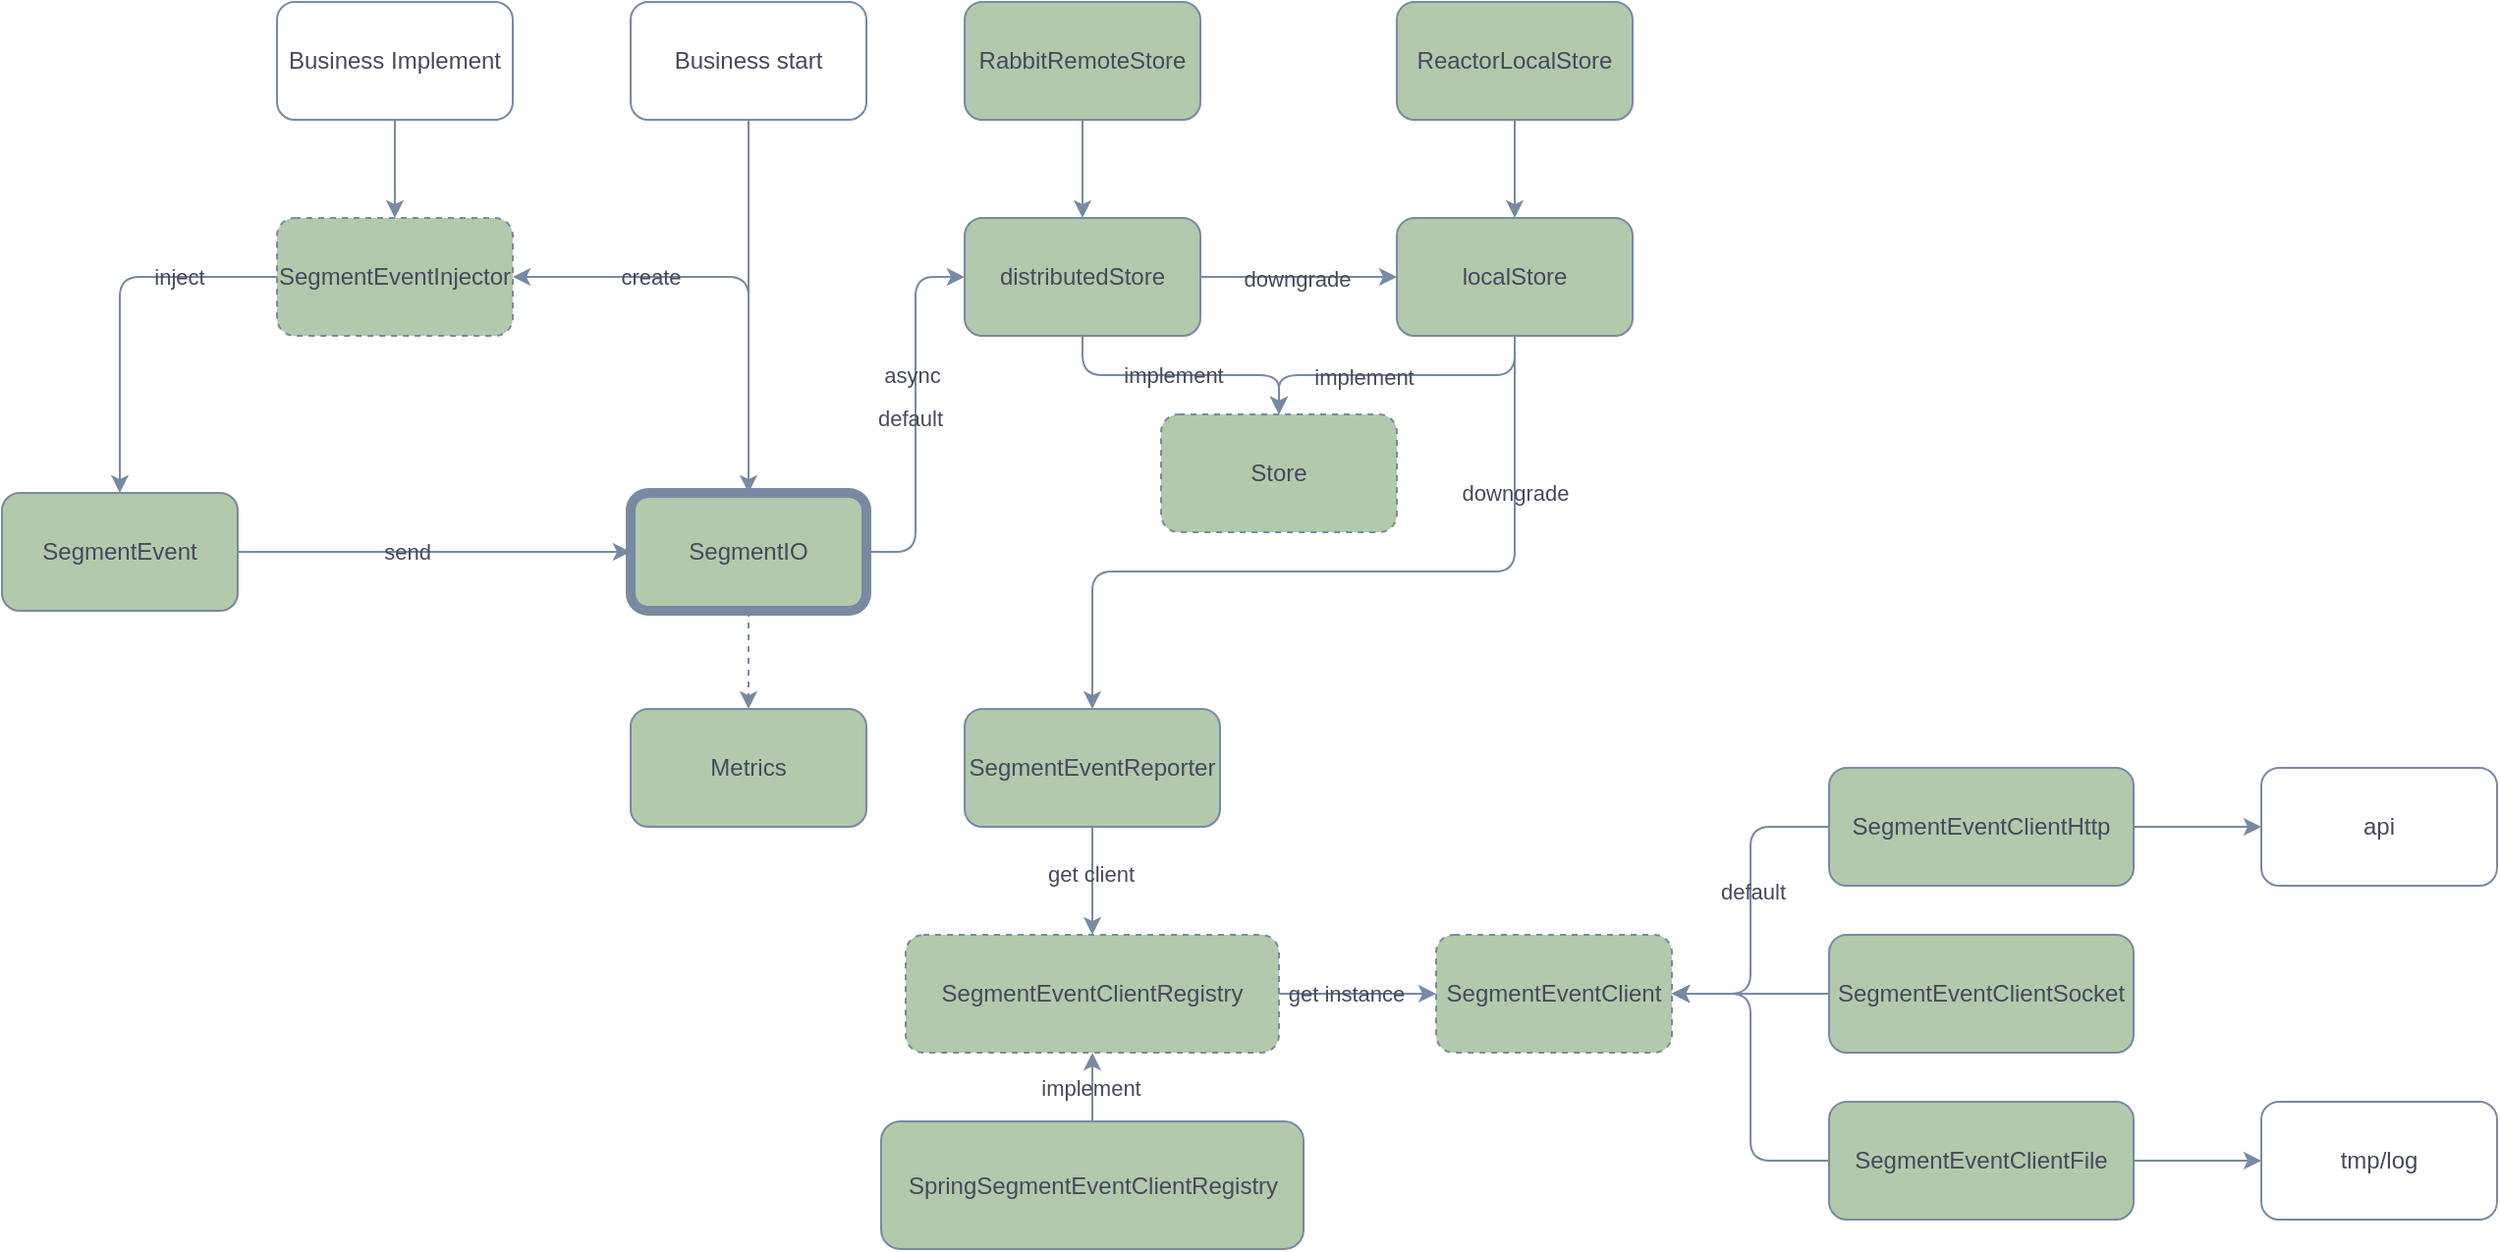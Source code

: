 <mxfile version="22.1.22" type="embed">
  <diagram id="vevjfazSHYjjR7n9vyjY" name="Page-1">
    <mxGraphModel dx="2154" dy="1117" grid="1" gridSize="10" guides="1" tooltips="1" connect="1" arrows="1" fold="1" page="1" pageScale="1" pageWidth="827" pageHeight="1169" math="0" shadow="0">
      <root>
        <mxCell id="0" />
        <mxCell id="1" parent="0" />
        <mxCell id="95" style="edgeStyle=orthogonalEdgeStyle;rounded=1;orthogonalLoop=1;jettySize=auto;html=1;exitX=0.5;exitY=0;exitDx=0;exitDy=0;entryX=1;entryY=0.5;entryDx=0;entryDy=0;strokeColor=#788AA3;fontColor=default;fillColor=#B2C9AB;labelBackgroundColor=none;" parent="1" source="88" target="94" edge="1">
          <mxGeometry relative="1" as="geometry" />
        </mxCell>
        <mxCell id="97" value="create" style="edgeLabel;html=1;align=center;verticalAlign=middle;resizable=0;points=[];fontColor=#46495D;rounded=1;labelBackgroundColor=none;" parent="95" vertex="1" connectable="0">
          <mxGeometry x="-0.022" y="4" relative="1" as="geometry">
            <mxPoint x="-48" y="-4" as="offset" />
          </mxGeometry>
        </mxCell>
        <mxCell id="108" style="edgeStyle=orthogonalEdgeStyle;rounded=1;orthogonalLoop=1;jettySize=auto;html=1;exitX=1;exitY=0.5;exitDx=0;exitDy=0;entryX=0;entryY=0.5;entryDx=0;entryDy=0;strokeColor=#788AA3;fontColor=default;fillColor=#B2C9AB;labelBackgroundColor=none;" parent="1" source="88" target="116" edge="1">
          <mxGeometry relative="1" as="geometry" />
        </mxCell>
        <mxCell id="109" value="async" style="edgeLabel;html=1;align=center;verticalAlign=middle;resizable=0;points=[];fontColor=#46495D;rounded=1;labelBackgroundColor=none;" parent="108" vertex="1" connectable="0">
          <mxGeometry x="0.017" y="2" relative="1" as="geometry">
            <mxPoint y="-19" as="offset" />
          </mxGeometry>
        </mxCell>
        <mxCell id="110" value="default" style="edgeLabel;html=1;align=center;verticalAlign=middle;resizable=0;points=[];fontColor=#46495D;rounded=1;labelBackgroundColor=none;" parent="108" vertex="1" connectable="0">
          <mxGeometry x="-0.021" y="3" relative="1" as="geometry">
            <mxPoint as="offset" />
          </mxGeometry>
        </mxCell>
        <mxCell id="139" style="edgeStyle=orthogonalEdgeStyle;rounded=1;orthogonalLoop=1;jettySize=auto;html=1;strokeColor=#788AA3;fontColor=default;fillColor=#B2C9AB;dashed=1;labelBackgroundColor=none;" parent="1" source="88" target="140" edge="1">
          <mxGeometry relative="1" as="geometry">
            <mxPoint x="-390" y="470" as="targetPoint" />
          </mxGeometry>
        </mxCell>
        <mxCell id="88" value="SegmentIO" style="rounded=1;whiteSpace=wrap;html=1;labelBackgroundColor=none;strokeWidth=5;fillColor=#B2C9AB;strokeColor=#788AA3;fontColor=#46495D;" parent="1" vertex="1">
          <mxGeometry x="-450" y="330" width="120" height="60" as="geometry" />
        </mxCell>
        <mxCell id="91" style="edgeStyle=orthogonalEdgeStyle;rounded=1;orthogonalLoop=1;jettySize=auto;html=1;strokeColor=#788AA3;fontColor=default;fillColor=#B2C9AB;labelBackgroundColor=none;" parent="1" source="90" target="88" edge="1">
          <mxGeometry relative="1" as="geometry" />
        </mxCell>
        <mxCell id="104" value="send" style="edgeLabel;html=1;align=center;verticalAlign=middle;resizable=0;points=[];fontColor=#46495D;rounded=1;labelBackgroundColor=none;" parent="91" vertex="1" connectable="0">
          <mxGeometry x="-0.143" relative="1" as="geometry">
            <mxPoint as="offset" />
          </mxGeometry>
        </mxCell>
        <mxCell id="90" value="SegmentEvent" style="rounded=1;whiteSpace=wrap;html=1;strokeColor=#788AA3;fontColor=#46495D;fillColor=#B2C9AB;labelBackgroundColor=none;" parent="1" vertex="1">
          <mxGeometry x="-770" y="330" width="120" height="60" as="geometry" />
        </mxCell>
        <mxCell id="96" style="edgeStyle=orthogonalEdgeStyle;rounded=1;orthogonalLoop=1;jettySize=auto;html=1;strokeColor=#788AA3;fontColor=default;fillColor=#B2C9AB;labelBackgroundColor=none;" parent="1" source="94" target="90" edge="1">
          <mxGeometry relative="1" as="geometry" />
        </mxCell>
        <mxCell id="98" value="inject" style="edgeLabel;html=1;align=center;verticalAlign=middle;resizable=0;points=[];fontColor=#46495D;rounded=1;labelBackgroundColor=none;" parent="96" vertex="1" connectable="0">
          <mxGeometry x="-0.188" relative="1" as="geometry">
            <mxPoint x="27" as="offset" />
          </mxGeometry>
        </mxCell>
        <mxCell id="94" value="SegmentEventInjector" style="rounded=1;whiteSpace=wrap;html=1;strokeColor=#788AA3;fontColor=#46495D;fillColor=#B2C9AB;dashed=1;labelBackgroundColor=none;" parent="1" vertex="1">
          <mxGeometry x="-630" y="190" width="120" height="60" as="geometry" />
        </mxCell>
        <mxCell id="101" style="edgeStyle=orthogonalEdgeStyle;rounded=1;orthogonalLoop=1;jettySize=auto;html=1;strokeColor=#788AA3;fontColor=default;fillColor=#B2C9AB;labelBackgroundColor=none;" parent="1" source="100" target="94" edge="1">
          <mxGeometry relative="1" as="geometry" />
        </mxCell>
        <mxCell id="100" value="Business Implement" style="rounded=1;whiteSpace=wrap;html=1;fillColor=none;labelBackgroundColor=none;strokeColor=#788AA3;fontColor=#46495D;" parent="1" vertex="1">
          <mxGeometry x="-630" y="80" width="120" height="60" as="geometry" />
        </mxCell>
        <mxCell id="103" style="edgeStyle=orthogonalEdgeStyle;rounded=1;orthogonalLoop=1;jettySize=auto;html=1;entryX=0.5;entryY=0;entryDx=0;entryDy=0;strokeColor=#788AA3;fontColor=default;fillColor=#B2C9AB;labelBackgroundColor=none;" parent="1" source="102" target="88" edge="1">
          <mxGeometry relative="1" as="geometry" />
        </mxCell>
        <mxCell id="102" value="Business start" style="rounded=1;whiteSpace=wrap;html=1;fillColor=none;labelBackgroundColor=none;strokeColor=#788AA3;fontColor=#46495D;" parent="1" vertex="1">
          <mxGeometry x="-450" y="80" width="120" height="60" as="geometry" />
        </mxCell>
        <mxCell id="118" style="edgeStyle=orthogonalEdgeStyle;rounded=1;orthogonalLoop=1;jettySize=auto;html=1;exitX=1;exitY=0.5;exitDx=0;exitDy=0;strokeColor=#788AA3;fontColor=default;fillColor=#B2C9AB;entryX=0;entryY=0.5;entryDx=0;entryDy=0;labelBackgroundColor=none;" parent="1" source="116" target="126" edge="1">
          <mxGeometry relative="1" as="geometry">
            <mxPoint x="-60" y="340" as="targetPoint" />
          </mxGeometry>
        </mxCell>
        <mxCell id="119" value="downgrade" style="edgeLabel;html=1;align=center;verticalAlign=middle;resizable=0;points=[];fontColor=#46495D;rounded=1;labelBackgroundColor=none;" parent="118" vertex="1" connectable="0">
          <mxGeometry x="0.005" y="-1" relative="1" as="geometry">
            <mxPoint x="-1" as="offset" />
          </mxGeometry>
        </mxCell>
        <mxCell id="107" value="Store" style="rounded=1;whiteSpace=wrap;html=1;strokeColor=#788AA3;fontColor=#46495D;fillColor=#B2C9AB;dashed=1;labelBackgroundColor=none;" parent="1" vertex="1">
          <mxGeometry x="-180" y="290" width="120" height="60" as="geometry" />
        </mxCell>
        <mxCell id="128" style="edgeStyle=orthogonalEdgeStyle;rounded=1;orthogonalLoop=1;jettySize=auto;html=1;exitX=0.5;exitY=1;exitDx=0;exitDy=0;strokeColor=#788AA3;fontColor=default;fillColor=#B2C9AB;labelBackgroundColor=none;" parent="1" source="111" target="129" edge="1">
          <mxGeometry relative="1" as="geometry">
            <mxPoint x="-60" y="400" as="targetPoint" />
          </mxGeometry>
        </mxCell>
        <mxCell id="131" value="get client" style="edgeLabel;html=1;align=center;verticalAlign=middle;resizable=0;points=[];fontColor=#46495D;rounded=1;labelBackgroundColor=none;" parent="128" vertex="1" connectable="0">
          <mxGeometry x="-0.139" y="-1" relative="1" as="geometry">
            <mxPoint as="offset" />
          </mxGeometry>
        </mxCell>
        <mxCell id="111" value="SegmentEventReporter" style="rounded=1;whiteSpace=wrap;html=1;strokeColor=#788AA3;fontColor=#46495D;fillColor=#B2C9AB;labelBackgroundColor=none;" parent="1" vertex="1">
          <mxGeometry x="-280" y="440" width="130" height="60" as="geometry" />
        </mxCell>
        <mxCell id="115" style="edgeStyle=orthogonalEdgeStyle;rounded=1;orthogonalLoop=1;jettySize=auto;html=1;strokeColor=#788AA3;fontColor=default;fillColor=#B2C9AB;exitX=0.5;exitY=1;exitDx=0;exitDy=0;entryX=0.5;entryY=0;entryDx=0;entryDy=0;labelBackgroundColor=none;" parent="1" source="116" target="107" edge="1">
          <mxGeometry relative="1" as="geometry">
            <mxPoint x="-220" y="230" as="sourcePoint" />
            <mxPoint x="-130" y="280" as="targetPoint" />
          </mxGeometry>
        </mxCell>
        <mxCell id="117" value="implement" style="edgeLabel;html=1;align=center;verticalAlign=middle;resizable=0;points=[];fontColor=#46495D;rounded=1;labelBackgroundColor=none;" parent="115" vertex="1" connectable="0">
          <mxGeometry x="-0.058" relative="1" as="geometry">
            <mxPoint as="offset" />
          </mxGeometry>
        </mxCell>
        <mxCell id="116" value="distributedStore" style="rounded=1;whiteSpace=wrap;html=1;strokeColor=#788AA3;fontColor=#46495D;fillColor=#B2C9AB;labelBackgroundColor=none;" parent="1" vertex="1">
          <mxGeometry x="-280" y="190" width="120" height="60" as="geometry" />
        </mxCell>
        <mxCell id="127" style="edgeStyle=orthogonalEdgeStyle;rounded=1;orthogonalLoop=1;jettySize=auto;html=1;strokeColor=#788AA3;fontColor=default;fillColor=#B2C9AB;entryX=0.5;entryY=0;entryDx=0;entryDy=0;labelBackgroundColor=none;" parent="1" source="126" target="111" edge="1">
          <mxGeometry relative="1" as="geometry">
            <mxPoint y="220" as="targetPoint" />
            <Array as="points">
              <mxPoint y="370" />
              <mxPoint x="-215" y="370" />
            </Array>
          </mxGeometry>
        </mxCell>
        <mxCell id="155" value="downgrade" style="edgeLabel;html=1;align=center;verticalAlign=middle;resizable=0;points=[];fontColor=#46495D;labelBackgroundColor=none;rounded=1;" parent="127" vertex="1" connectable="0">
          <mxGeometry x="0.219" y="1" relative="1" as="geometry">
            <mxPoint x="127" y="-41" as="offset" />
          </mxGeometry>
        </mxCell>
        <mxCell id="126" value="localStore" style="rounded=1;whiteSpace=wrap;html=1;strokeColor=#788AA3;fontColor=#46495D;fillColor=#B2C9AB;labelBackgroundColor=none;" parent="1" vertex="1">
          <mxGeometry x="-60" y="190" width="120" height="60" as="geometry" />
        </mxCell>
        <mxCell id="134" style="edgeStyle=orthogonalEdgeStyle;rounded=1;orthogonalLoop=1;jettySize=auto;html=1;strokeColor=#788AA3;fontColor=default;fillColor=#B2C9AB;entryX=0;entryY=0.5;entryDx=0;entryDy=0;labelBackgroundColor=none;" parent="1" source="129" target="135" edge="1">
          <mxGeometry relative="1" as="geometry">
            <mxPoint x="225" y="470" as="targetPoint" />
          </mxGeometry>
        </mxCell>
        <mxCell id="136" value="get instance" style="edgeLabel;html=1;align=center;verticalAlign=middle;resizable=0;points=[];fontColor=#46495D;rounded=1;labelBackgroundColor=none;" parent="134" vertex="1" connectable="0">
          <mxGeometry x="-0.484" y="-1" relative="1" as="geometry">
            <mxPoint x="13" y="-1" as="offset" />
          </mxGeometry>
        </mxCell>
        <mxCell id="129" value="SegmentEventClientRegistry" style="rounded=1;whiteSpace=wrap;html=1;strokeColor=#788AA3;fontColor=#46495D;fillColor=#B2C9AB;dashed=1;labelBackgroundColor=none;" parent="1" vertex="1">
          <mxGeometry x="-310" y="555" width="190" height="60" as="geometry" />
        </mxCell>
        <mxCell id="133" style="edgeStyle=orthogonalEdgeStyle;rounded=1;orthogonalLoop=1;jettySize=auto;html=1;entryX=0.5;entryY=1;entryDx=0;entryDy=0;strokeColor=#788AA3;fontColor=default;fillColor=#B2C9AB;labelBackgroundColor=none;" parent="1" source="132" target="129" edge="1">
          <mxGeometry relative="1" as="geometry" />
        </mxCell>
        <mxCell id="159" value="implement" style="edgeLabel;html=1;align=center;verticalAlign=middle;resizable=0;points=[];labelBackgroundColor=none;fontColor=#46495D;rounded=1;" parent="133" vertex="1" connectable="0">
          <mxGeometry x="0.2" y="1" relative="1" as="geometry">
            <mxPoint as="offset" />
          </mxGeometry>
        </mxCell>
        <mxCell id="132" value="SpringSegmentEventClientRegistry" style="rounded=1;whiteSpace=wrap;html=1;strokeColor=#788AA3;fontColor=#46495D;fillColor=#B2C9AB;labelBackgroundColor=none;" parent="1" vertex="1">
          <mxGeometry x="-322.5" y="650" width="215" height="65" as="geometry" />
        </mxCell>
        <mxCell id="135" value="SegmentEventClient" style="rounded=1;whiteSpace=wrap;html=1;strokeColor=#788AA3;fontColor=#46495D;fillColor=#B2C9AB;dashed=1;labelBackgroundColor=none;" parent="1" vertex="1">
          <mxGeometry x="-40" y="555" width="120" height="60" as="geometry" />
        </mxCell>
        <mxCell id="141" style="edgeStyle=orthogonalEdgeStyle;rounded=1;orthogonalLoop=1;jettySize=auto;html=1;entryX=1;entryY=0.5;entryDx=0;entryDy=0;strokeColor=#788AA3;fontColor=default;fillColor=#B2C9AB;exitX=0;exitY=0.5;exitDx=0;exitDy=0;labelBackgroundColor=none;" parent="1" source="137" target="135" edge="1">
          <mxGeometry relative="1" as="geometry" />
        </mxCell>
        <mxCell id="150" value="default" style="edgeLabel;html=1;align=center;verticalAlign=middle;resizable=0;points=[];fontColor=#46495D;labelBackgroundColor=none;rounded=1;" parent="141" vertex="1" connectable="0">
          <mxGeometry x="-0.113" y="1" relative="1" as="geometry">
            <mxPoint as="offset" />
          </mxGeometry>
        </mxCell>
        <mxCell id="148" style="edgeStyle=orthogonalEdgeStyle;rounded=1;orthogonalLoop=1;jettySize=auto;html=1;strokeColor=#788AA3;fontColor=default;fillColor=#B2C9AB;labelBackgroundColor=none;" parent="1" source="137" target="149" edge="1">
          <mxGeometry relative="1" as="geometry">
            <mxPoint x="117.5" y="280" as="targetPoint" />
          </mxGeometry>
        </mxCell>
        <mxCell id="137" value="SegmentEventClientHttp" style="rounded=1;whiteSpace=wrap;html=1;strokeColor=#788AA3;fontColor=#46495D;fillColor=#B2C9AB;labelBackgroundColor=none;" parent="1" vertex="1">
          <mxGeometry x="160" y="470" width="155" height="60" as="geometry" />
        </mxCell>
        <mxCell id="140" value="Metrics" style="rounded=1;whiteSpace=wrap;html=1;strokeColor=#788AA3;fontColor=#46495D;fillColor=#B2C9AB;labelBackgroundColor=none;" parent="1" vertex="1">
          <mxGeometry x="-450" y="440" width="120" height="60" as="geometry" />
        </mxCell>
        <mxCell id="143" style="edgeStyle=orthogonalEdgeStyle;rounded=1;orthogonalLoop=1;jettySize=auto;html=1;exitX=0;exitY=0.5;exitDx=0;exitDy=0;entryX=1;entryY=0.5;entryDx=0;entryDy=0;strokeColor=#788AA3;fontColor=default;fillColor=#B2C9AB;labelBackgroundColor=none;" parent="1" source="142" target="135" edge="1">
          <mxGeometry relative="1" as="geometry" />
        </mxCell>
        <mxCell id="153" style="edgeStyle=orthogonalEdgeStyle;rounded=1;orthogonalLoop=1;jettySize=auto;html=1;entryX=1;entryY=0.5;entryDx=0;entryDy=0;strokeColor=#788AA3;fontColor=default;fillColor=#B2C9AB;labelBackgroundColor=none;" parent="1" source="144" target="135" edge="1">
          <mxGeometry relative="1" as="geometry" />
        </mxCell>
        <mxCell id="154" style="edgeStyle=orthogonalEdgeStyle;rounded=1;orthogonalLoop=1;jettySize=auto;html=1;exitX=1;exitY=0.5;exitDx=0;exitDy=0;strokeColor=#788AA3;fontColor=default;fillColor=#B2C9AB;labelBackgroundColor=none;" parent="1" source="144" target="147" edge="1">
          <mxGeometry relative="1" as="geometry" />
        </mxCell>
        <mxCell id="144" value="SegmentEventClientFile" style="rounded=1;whiteSpace=wrap;html=1;strokeColor=#788AA3;fontColor=#46495D;fillColor=#B2C9AB;labelBackgroundColor=none;" parent="1" vertex="1">
          <mxGeometry x="160" y="640" width="155" height="60" as="geometry" />
        </mxCell>
        <mxCell id="147" value="tmp/log" style="rounded=1;whiteSpace=wrap;html=1;fillColor=none;labelBackgroundColor=none;strokeColor=#788AA3;fontColor=#46495D;" parent="1" vertex="1">
          <mxGeometry x="380" y="640" width="120" height="60" as="geometry" />
        </mxCell>
        <mxCell id="149" value="api" style="rounded=1;whiteSpace=wrap;html=1;fillColor=none;labelBackgroundColor=none;strokeColor=#788AA3;fontColor=#46495D;" parent="1" vertex="1">
          <mxGeometry x="380" y="470" width="120" height="60" as="geometry" />
        </mxCell>
        <mxCell id="142" value="SegmentEventClientSocket" style="rounded=1;whiteSpace=wrap;html=1;strokeColor=#788AA3;fontColor=#46495D;fillColor=#B2C9AB;labelBackgroundColor=none;" parent="1" vertex="1">
          <mxGeometry x="160" y="555" width="155" height="60" as="geometry" />
        </mxCell>
        <mxCell id="157" style="edgeStyle=orthogonalEdgeStyle;rounded=1;orthogonalLoop=1;jettySize=auto;html=1;strokeColor=#788AA3;fontColor=default;fillColor=#B2C9AB;exitX=0.5;exitY=1;exitDx=0;exitDy=0;labelBackgroundColor=none;" parent="1" source="126" target="107" edge="1">
          <mxGeometry relative="1" as="geometry">
            <mxPoint x="10" y="240" as="sourcePoint" />
            <mxPoint x="-130" y="280" as="targetPoint" />
          </mxGeometry>
        </mxCell>
        <mxCell id="158" value="implement" style="edgeLabel;html=1;align=center;verticalAlign=middle;resizable=0;points=[];fontColor=#46495D;labelBackgroundColor=none;rounded=1;" parent="157" vertex="1" connectable="0">
          <mxGeometry x="0.219" y="1" relative="1" as="geometry">
            <mxPoint as="offset" />
          </mxGeometry>
        </mxCell>
        <mxCell id="162" style="edgeStyle=orthogonalEdgeStyle;rounded=1;orthogonalLoop=1;jettySize=auto;html=1;labelBackgroundColor=none;strokeColor=#788AA3;fontColor=default;" parent="1" source="161" target="116" edge="1">
          <mxGeometry relative="1" as="geometry" />
        </mxCell>
        <mxCell id="161" value="RabbitRemoteStore" style="rounded=1;whiteSpace=wrap;html=1;strokeColor=#788AA3;fontColor=#46495D;fillColor=#B2C9AB;labelBackgroundColor=none;" parent="1" vertex="1">
          <mxGeometry x="-280" y="80" width="120" height="60" as="geometry" />
        </mxCell>
        <mxCell id="164" style="edgeStyle=orthogonalEdgeStyle;rounded=1;orthogonalLoop=1;jettySize=auto;html=1;labelBackgroundColor=none;strokeColor=#788AA3;fontColor=default;" parent="1" source="163" target="126" edge="1">
          <mxGeometry relative="1" as="geometry" />
        </mxCell>
        <mxCell id="163" value="ReactorLocalStore" style="rounded=1;whiteSpace=wrap;html=1;strokeColor=#788AA3;fontColor=#46495D;fillColor=#B2C9AB;labelBackgroundColor=none;" parent="1" vertex="1">
          <mxGeometry x="-60" y="80" width="120" height="60" as="geometry" />
        </mxCell>
      </root>
    </mxGraphModel>
  </diagram>
</mxfile>
